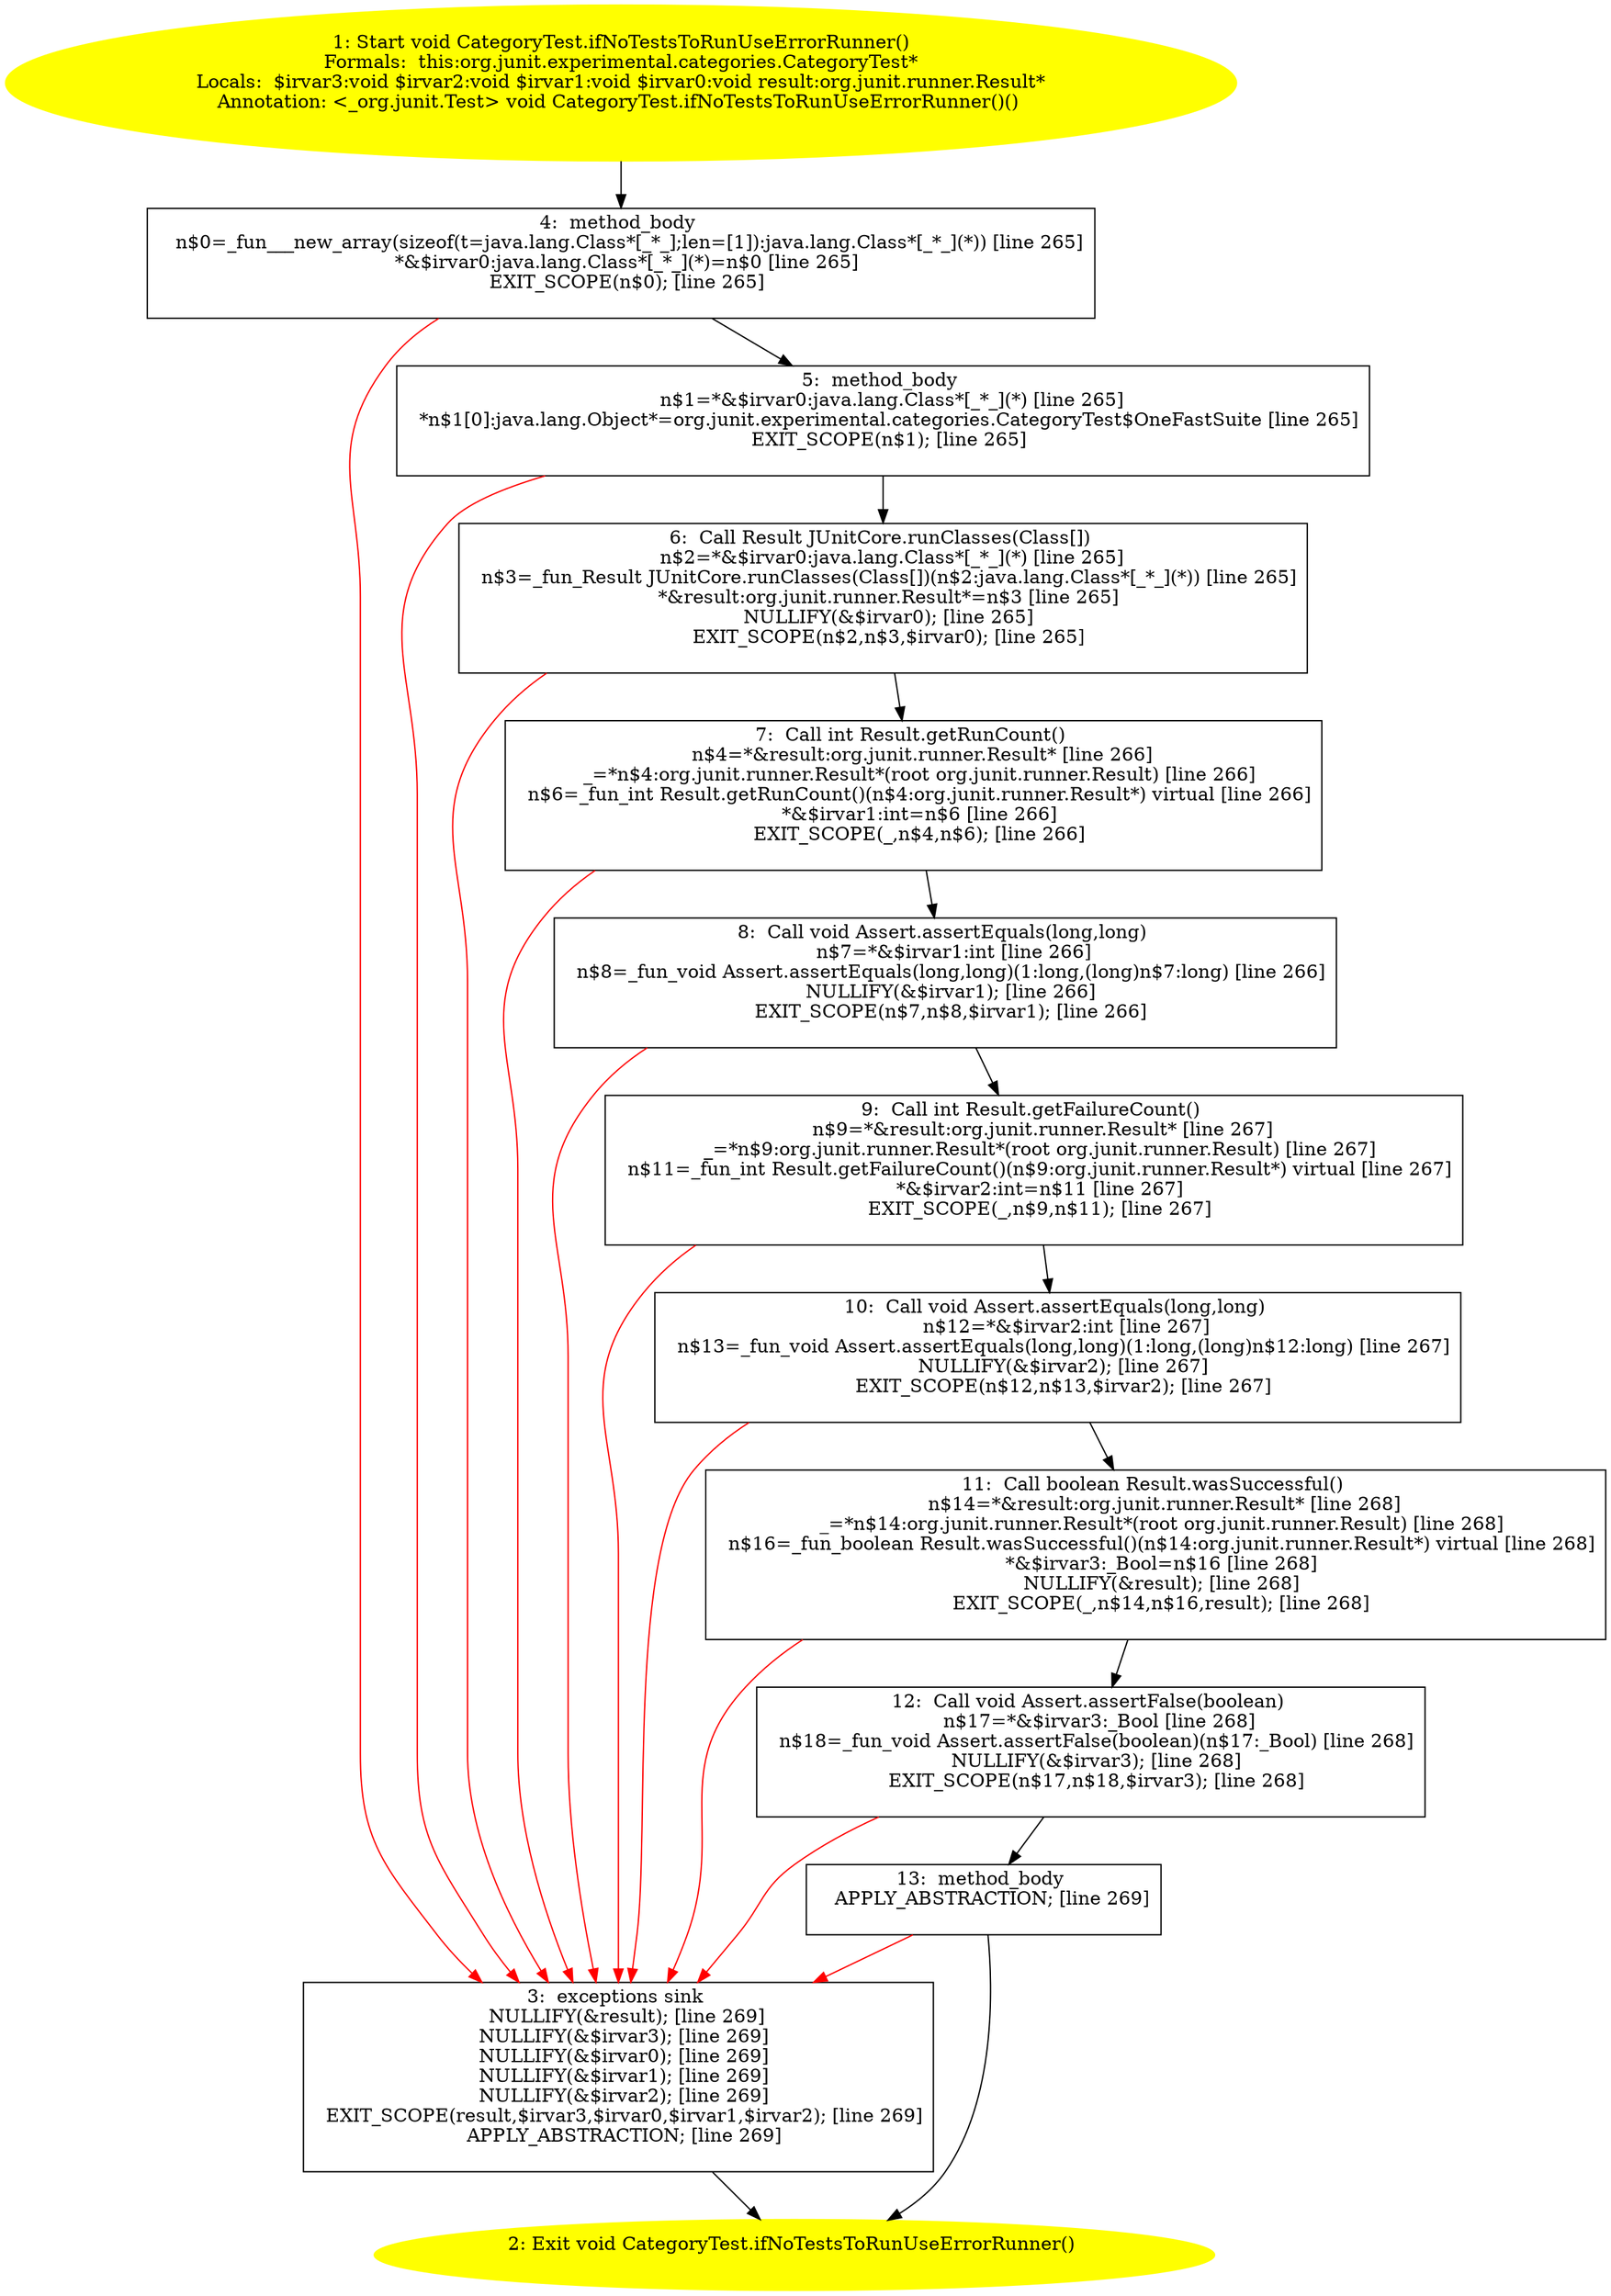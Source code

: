 /* @generated */
digraph cfg {
"org.junit.experimental.categories.CategoryTest.ifNoTestsToRunUseErrorRunner():void.14b7431a96e887c3e9d88d569465b261_1" [label="1: Start void CategoryTest.ifNoTestsToRunUseErrorRunner()\nFormals:  this:org.junit.experimental.categories.CategoryTest*\nLocals:  $irvar3:void $irvar2:void $irvar1:void $irvar0:void result:org.junit.runner.Result*\nAnnotation: <_org.junit.Test> void CategoryTest.ifNoTestsToRunUseErrorRunner()() \n  " color=yellow style=filled]
	

	 "org.junit.experimental.categories.CategoryTest.ifNoTestsToRunUseErrorRunner():void.14b7431a96e887c3e9d88d569465b261_1" -> "org.junit.experimental.categories.CategoryTest.ifNoTestsToRunUseErrorRunner():void.14b7431a96e887c3e9d88d569465b261_4" ;
"org.junit.experimental.categories.CategoryTest.ifNoTestsToRunUseErrorRunner():void.14b7431a96e887c3e9d88d569465b261_2" [label="2: Exit void CategoryTest.ifNoTestsToRunUseErrorRunner() \n  " color=yellow style=filled]
	

"org.junit.experimental.categories.CategoryTest.ifNoTestsToRunUseErrorRunner():void.14b7431a96e887c3e9d88d569465b261_3" [label="3:  exceptions sink \n   NULLIFY(&result); [line 269]\n  NULLIFY(&$irvar3); [line 269]\n  NULLIFY(&$irvar0); [line 269]\n  NULLIFY(&$irvar1); [line 269]\n  NULLIFY(&$irvar2); [line 269]\n  EXIT_SCOPE(result,$irvar3,$irvar0,$irvar1,$irvar2); [line 269]\n  APPLY_ABSTRACTION; [line 269]\n " shape="box"]
	

	 "org.junit.experimental.categories.CategoryTest.ifNoTestsToRunUseErrorRunner():void.14b7431a96e887c3e9d88d569465b261_3" -> "org.junit.experimental.categories.CategoryTest.ifNoTestsToRunUseErrorRunner():void.14b7431a96e887c3e9d88d569465b261_2" ;
"org.junit.experimental.categories.CategoryTest.ifNoTestsToRunUseErrorRunner():void.14b7431a96e887c3e9d88d569465b261_4" [label="4:  method_body \n   n$0=_fun___new_array(sizeof(t=java.lang.Class*[_*_];len=[1]):java.lang.Class*[_*_](*)) [line 265]\n  *&$irvar0:java.lang.Class*[_*_](*)=n$0 [line 265]\n  EXIT_SCOPE(n$0); [line 265]\n " shape="box"]
	

	 "org.junit.experimental.categories.CategoryTest.ifNoTestsToRunUseErrorRunner():void.14b7431a96e887c3e9d88d569465b261_4" -> "org.junit.experimental.categories.CategoryTest.ifNoTestsToRunUseErrorRunner():void.14b7431a96e887c3e9d88d569465b261_5" ;
	 "org.junit.experimental.categories.CategoryTest.ifNoTestsToRunUseErrorRunner():void.14b7431a96e887c3e9d88d569465b261_4" -> "org.junit.experimental.categories.CategoryTest.ifNoTestsToRunUseErrorRunner():void.14b7431a96e887c3e9d88d569465b261_3" [color="red" ];
"org.junit.experimental.categories.CategoryTest.ifNoTestsToRunUseErrorRunner():void.14b7431a96e887c3e9d88d569465b261_5" [label="5:  method_body \n   n$1=*&$irvar0:java.lang.Class*[_*_](*) [line 265]\n  *n$1[0]:java.lang.Object*=org.junit.experimental.categories.CategoryTest$OneFastSuite [line 265]\n  EXIT_SCOPE(n$1); [line 265]\n " shape="box"]
	

	 "org.junit.experimental.categories.CategoryTest.ifNoTestsToRunUseErrorRunner():void.14b7431a96e887c3e9d88d569465b261_5" -> "org.junit.experimental.categories.CategoryTest.ifNoTestsToRunUseErrorRunner():void.14b7431a96e887c3e9d88d569465b261_6" ;
	 "org.junit.experimental.categories.CategoryTest.ifNoTestsToRunUseErrorRunner():void.14b7431a96e887c3e9d88d569465b261_5" -> "org.junit.experimental.categories.CategoryTest.ifNoTestsToRunUseErrorRunner():void.14b7431a96e887c3e9d88d569465b261_3" [color="red" ];
"org.junit.experimental.categories.CategoryTest.ifNoTestsToRunUseErrorRunner():void.14b7431a96e887c3e9d88d569465b261_6" [label="6:  Call Result JUnitCore.runClasses(Class[]) \n   n$2=*&$irvar0:java.lang.Class*[_*_](*) [line 265]\n  n$3=_fun_Result JUnitCore.runClasses(Class[])(n$2:java.lang.Class*[_*_](*)) [line 265]\n  *&result:org.junit.runner.Result*=n$3 [line 265]\n  NULLIFY(&$irvar0); [line 265]\n  EXIT_SCOPE(n$2,n$3,$irvar0); [line 265]\n " shape="box"]
	

	 "org.junit.experimental.categories.CategoryTest.ifNoTestsToRunUseErrorRunner():void.14b7431a96e887c3e9d88d569465b261_6" -> "org.junit.experimental.categories.CategoryTest.ifNoTestsToRunUseErrorRunner():void.14b7431a96e887c3e9d88d569465b261_7" ;
	 "org.junit.experimental.categories.CategoryTest.ifNoTestsToRunUseErrorRunner():void.14b7431a96e887c3e9d88d569465b261_6" -> "org.junit.experimental.categories.CategoryTest.ifNoTestsToRunUseErrorRunner():void.14b7431a96e887c3e9d88d569465b261_3" [color="red" ];
"org.junit.experimental.categories.CategoryTest.ifNoTestsToRunUseErrorRunner():void.14b7431a96e887c3e9d88d569465b261_7" [label="7:  Call int Result.getRunCount() \n   n$4=*&result:org.junit.runner.Result* [line 266]\n  _=*n$4:org.junit.runner.Result*(root org.junit.runner.Result) [line 266]\n  n$6=_fun_int Result.getRunCount()(n$4:org.junit.runner.Result*) virtual [line 266]\n  *&$irvar1:int=n$6 [line 266]\n  EXIT_SCOPE(_,n$4,n$6); [line 266]\n " shape="box"]
	

	 "org.junit.experimental.categories.CategoryTest.ifNoTestsToRunUseErrorRunner():void.14b7431a96e887c3e9d88d569465b261_7" -> "org.junit.experimental.categories.CategoryTest.ifNoTestsToRunUseErrorRunner():void.14b7431a96e887c3e9d88d569465b261_8" ;
	 "org.junit.experimental.categories.CategoryTest.ifNoTestsToRunUseErrorRunner():void.14b7431a96e887c3e9d88d569465b261_7" -> "org.junit.experimental.categories.CategoryTest.ifNoTestsToRunUseErrorRunner():void.14b7431a96e887c3e9d88d569465b261_3" [color="red" ];
"org.junit.experimental.categories.CategoryTest.ifNoTestsToRunUseErrorRunner():void.14b7431a96e887c3e9d88d569465b261_8" [label="8:  Call void Assert.assertEquals(long,long) \n   n$7=*&$irvar1:int [line 266]\n  n$8=_fun_void Assert.assertEquals(long,long)(1:long,(long)n$7:long) [line 266]\n  NULLIFY(&$irvar1); [line 266]\n  EXIT_SCOPE(n$7,n$8,$irvar1); [line 266]\n " shape="box"]
	

	 "org.junit.experimental.categories.CategoryTest.ifNoTestsToRunUseErrorRunner():void.14b7431a96e887c3e9d88d569465b261_8" -> "org.junit.experimental.categories.CategoryTest.ifNoTestsToRunUseErrorRunner():void.14b7431a96e887c3e9d88d569465b261_9" ;
	 "org.junit.experimental.categories.CategoryTest.ifNoTestsToRunUseErrorRunner():void.14b7431a96e887c3e9d88d569465b261_8" -> "org.junit.experimental.categories.CategoryTest.ifNoTestsToRunUseErrorRunner():void.14b7431a96e887c3e9d88d569465b261_3" [color="red" ];
"org.junit.experimental.categories.CategoryTest.ifNoTestsToRunUseErrorRunner():void.14b7431a96e887c3e9d88d569465b261_9" [label="9:  Call int Result.getFailureCount() \n   n$9=*&result:org.junit.runner.Result* [line 267]\n  _=*n$9:org.junit.runner.Result*(root org.junit.runner.Result) [line 267]\n  n$11=_fun_int Result.getFailureCount()(n$9:org.junit.runner.Result*) virtual [line 267]\n  *&$irvar2:int=n$11 [line 267]\n  EXIT_SCOPE(_,n$9,n$11); [line 267]\n " shape="box"]
	

	 "org.junit.experimental.categories.CategoryTest.ifNoTestsToRunUseErrorRunner():void.14b7431a96e887c3e9d88d569465b261_9" -> "org.junit.experimental.categories.CategoryTest.ifNoTestsToRunUseErrorRunner():void.14b7431a96e887c3e9d88d569465b261_10" ;
	 "org.junit.experimental.categories.CategoryTest.ifNoTestsToRunUseErrorRunner():void.14b7431a96e887c3e9d88d569465b261_9" -> "org.junit.experimental.categories.CategoryTest.ifNoTestsToRunUseErrorRunner():void.14b7431a96e887c3e9d88d569465b261_3" [color="red" ];
"org.junit.experimental.categories.CategoryTest.ifNoTestsToRunUseErrorRunner():void.14b7431a96e887c3e9d88d569465b261_10" [label="10:  Call void Assert.assertEquals(long,long) \n   n$12=*&$irvar2:int [line 267]\n  n$13=_fun_void Assert.assertEquals(long,long)(1:long,(long)n$12:long) [line 267]\n  NULLIFY(&$irvar2); [line 267]\n  EXIT_SCOPE(n$12,n$13,$irvar2); [line 267]\n " shape="box"]
	

	 "org.junit.experimental.categories.CategoryTest.ifNoTestsToRunUseErrorRunner():void.14b7431a96e887c3e9d88d569465b261_10" -> "org.junit.experimental.categories.CategoryTest.ifNoTestsToRunUseErrorRunner():void.14b7431a96e887c3e9d88d569465b261_11" ;
	 "org.junit.experimental.categories.CategoryTest.ifNoTestsToRunUseErrorRunner():void.14b7431a96e887c3e9d88d569465b261_10" -> "org.junit.experimental.categories.CategoryTest.ifNoTestsToRunUseErrorRunner():void.14b7431a96e887c3e9d88d569465b261_3" [color="red" ];
"org.junit.experimental.categories.CategoryTest.ifNoTestsToRunUseErrorRunner():void.14b7431a96e887c3e9d88d569465b261_11" [label="11:  Call boolean Result.wasSuccessful() \n   n$14=*&result:org.junit.runner.Result* [line 268]\n  _=*n$14:org.junit.runner.Result*(root org.junit.runner.Result) [line 268]\n  n$16=_fun_boolean Result.wasSuccessful()(n$14:org.junit.runner.Result*) virtual [line 268]\n  *&$irvar3:_Bool=n$16 [line 268]\n  NULLIFY(&result); [line 268]\n  EXIT_SCOPE(_,n$14,n$16,result); [line 268]\n " shape="box"]
	

	 "org.junit.experimental.categories.CategoryTest.ifNoTestsToRunUseErrorRunner():void.14b7431a96e887c3e9d88d569465b261_11" -> "org.junit.experimental.categories.CategoryTest.ifNoTestsToRunUseErrorRunner():void.14b7431a96e887c3e9d88d569465b261_12" ;
	 "org.junit.experimental.categories.CategoryTest.ifNoTestsToRunUseErrorRunner():void.14b7431a96e887c3e9d88d569465b261_11" -> "org.junit.experimental.categories.CategoryTest.ifNoTestsToRunUseErrorRunner():void.14b7431a96e887c3e9d88d569465b261_3" [color="red" ];
"org.junit.experimental.categories.CategoryTest.ifNoTestsToRunUseErrorRunner():void.14b7431a96e887c3e9d88d569465b261_12" [label="12:  Call void Assert.assertFalse(boolean) \n   n$17=*&$irvar3:_Bool [line 268]\n  n$18=_fun_void Assert.assertFalse(boolean)(n$17:_Bool) [line 268]\n  NULLIFY(&$irvar3); [line 268]\n  EXIT_SCOPE(n$17,n$18,$irvar3); [line 268]\n " shape="box"]
	

	 "org.junit.experimental.categories.CategoryTest.ifNoTestsToRunUseErrorRunner():void.14b7431a96e887c3e9d88d569465b261_12" -> "org.junit.experimental.categories.CategoryTest.ifNoTestsToRunUseErrorRunner():void.14b7431a96e887c3e9d88d569465b261_13" ;
	 "org.junit.experimental.categories.CategoryTest.ifNoTestsToRunUseErrorRunner():void.14b7431a96e887c3e9d88d569465b261_12" -> "org.junit.experimental.categories.CategoryTest.ifNoTestsToRunUseErrorRunner():void.14b7431a96e887c3e9d88d569465b261_3" [color="red" ];
"org.junit.experimental.categories.CategoryTest.ifNoTestsToRunUseErrorRunner():void.14b7431a96e887c3e9d88d569465b261_13" [label="13:  method_body \n   APPLY_ABSTRACTION; [line 269]\n " shape="box"]
	

	 "org.junit.experimental.categories.CategoryTest.ifNoTestsToRunUseErrorRunner():void.14b7431a96e887c3e9d88d569465b261_13" -> "org.junit.experimental.categories.CategoryTest.ifNoTestsToRunUseErrorRunner():void.14b7431a96e887c3e9d88d569465b261_2" ;
	 "org.junit.experimental.categories.CategoryTest.ifNoTestsToRunUseErrorRunner():void.14b7431a96e887c3e9d88d569465b261_13" -> "org.junit.experimental.categories.CategoryTest.ifNoTestsToRunUseErrorRunner():void.14b7431a96e887c3e9d88d569465b261_3" [color="red" ];
}
